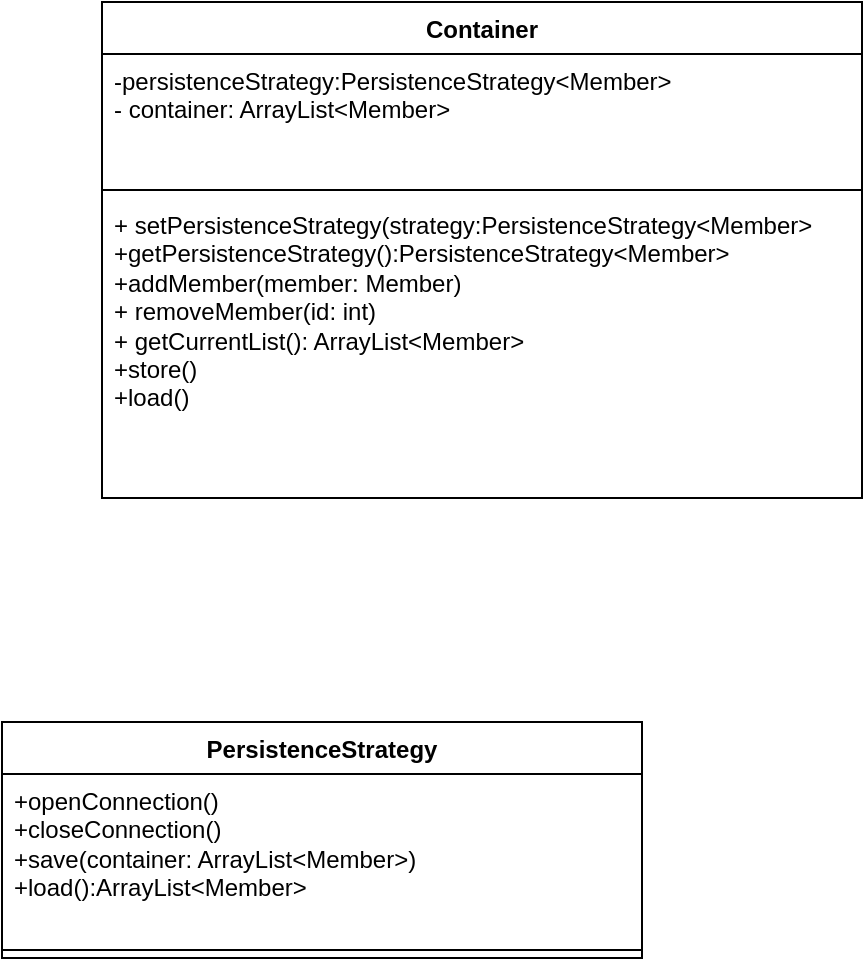 <mxfile version="22.0.8" type="github">
  <diagram name="Seite-1" id="MlfjojUi9_dsHEAg9MV7">
    <mxGraphModel dx="735" dy="1410" grid="1" gridSize="10" guides="1" tooltips="1" connect="1" arrows="1" fold="1" page="1" pageScale="1" pageWidth="827" pageHeight="1169" math="0" shadow="0">
      <root>
        <mxCell id="0" />
        <mxCell id="1" parent="0" />
        <mxCell id="PBoqglX3CHVL21bHs0mQ-1" value="Container" style="swimlane;fontStyle=1;align=center;verticalAlign=top;childLayout=stackLayout;horizontal=1;startSize=26;horizontalStack=0;resizeParent=1;resizeParentMax=0;resizeLast=0;collapsible=1;marginBottom=0;whiteSpace=wrap;html=1;" vertex="1" parent="1">
          <mxGeometry x="90" y="60" width="380" height="248" as="geometry" />
        </mxCell>
        <mxCell id="PBoqglX3CHVL21bHs0mQ-2" value="-persistenceStrategy:PersistenceStrategy&amp;lt;Member&amp;gt;&lt;br&gt;- container: ArrayList&amp;lt;Member&amp;gt;" style="text;strokeColor=none;fillColor=none;align=left;verticalAlign=top;spacingLeft=4;spacingRight=4;overflow=hidden;rotatable=0;points=[[0,0.5],[1,0.5]];portConstraint=eastwest;whiteSpace=wrap;html=1;" vertex="1" parent="PBoqglX3CHVL21bHs0mQ-1">
          <mxGeometry y="26" width="380" height="64" as="geometry" />
        </mxCell>
        <mxCell id="PBoqglX3CHVL21bHs0mQ-3" value="" style="line;strokeWidth=1;fillColor=none;align=left;verticalAlign=middle;spacingTop=-1;spacingLeft=3;spacingRight=3;rotatable=0;labelPosition=right;points=[];portConstraint=eastwest;strokeColor=inherit;" vertex="1" parent="PBoqglX3CHVL21bHs0mQ-1">
          <mxGeometry y="90" width="380" height="8" as="geometry" />
        </mxCell>
        <mxCell id="PBoqglX3CHVL21bHs0mQ-4" value="+ setPersistenceStrategy(strategy:PersistenceStrategy&amp;lt;Member&amp;gt;&lt;br&gt;+getPersistenceStrategy():PersistenceStrategy&amp;lt;Member&amp;gt;&lt;br&gt;+addMember(member: Member)&lt;br&gt;+ removeMember(id: int)&lt;br&gt;+ getCurrentList(): ArrayList&amp;lt;Member&amp;gt;&lt;br&gt;+store()&lt;br&gt;+load()&lt;br&gt;" style="text;strokeColor=none;fillColor=none;align=left;verticalAlign=top;spacingLeft=4;spacingRight=4;overflow=hidden;rotatable=0;points=[[0,0.5],[1,0.5]];portConstraint=eastwest;whiteSpace=wrap;html=1;" vertex="1" parent="PBoqglX3CHVL21bHs0mQ-1">
          <mxGeometry y="98" width="380" height="150" as="geometry" />
        </mxCell>
        <mxCell id="PBoqglX3CHVL21bHs0mQ-5" value="PersistenceStrategy" style="swimlane;fontStyle=1;align=center;verticalAlign=top;childLayout=stackLayout;horizontal=1;startSize=26;horizontalStack=0;resizeParent=1;resizeParentMax=0;resizeLast=0;collapsible=1;marginBottom=0;whiteSpace=wrap;html=1;" vertex="1" parent="1">
          <mxGeometry x="40" y="420" width="320" height="118" as="geometry" />
        </mxCell>
        <mxCell id="PBoqglX3CHVL21bHs0mQ-6" value="+openConnection()&lt;br&gt;+closeConnection()&lt;br&gt;+save(container: ArrayList&amp;lt;Member&amp;gt;)&lt;br&gt;+load():ArrayList&amp;lt;Member&amp;gt;" style="text;strokeColor=none;fillColor=none;align=left;verticalAlign=top;spacingLeft=4;spacingRight=4;overflow=hidden;rotatable=0;points=[[0,0.5],[1,0.5]];portConstraint=eastwest;whiteSpace=wrap;html=1;" vertex="1" parent="PBoqglX3CHVL21bHs0mQ-5">
          <mxGeometry y="26" width="320" height="84" as="geometry" />
        </mxCell>
        <mxCell id="PBoqglX3CHVL21bHs0mQ-7" value="" style="line;strokeWidth=1;fillColor=none;align=left;verticalAlign=middle;spacingTop=-1;spacingLeft=3;spacingRight=3;rotatable=0;labelPosition=right;points=[];portConstraint=eastwest;strokeColor=inherit;" vertex="1" parent="PBoqglX3CHVL21bHs0mQ-5">
          <mxGeometry y="110" width="320" height="8" as="geometry" />
        </mxCell>
      </root>
    </mxGraphModel>
  </diagram>
</mxfile>
